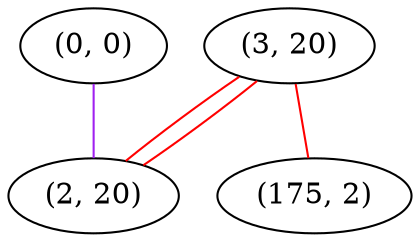 graph "" {
"(0, 0)";
"(3, 20)";
"(2, 20)";
"(175, 2)";
"(0, 0)" -- "(2, 20)"  [color=purple, key=0, weight=4];
"(3, 20)" -- "(2, 20)"  [color=red, key=0, weight=1];
"(3, 20)" -- "(2, 20)"  [color=red, key=1, weight=1];
"(3, 20)" -- "(175, 2)"  [color=red, key=0, weight=1];
}
